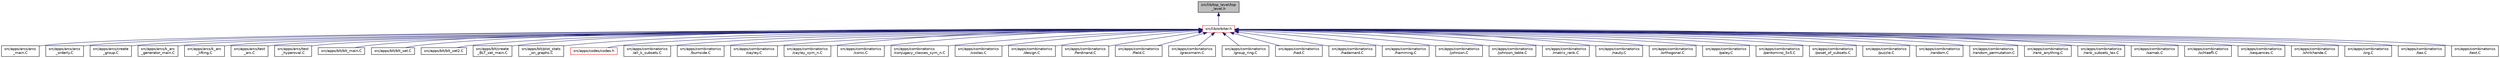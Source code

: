 digraph "src/lib/top_level/top_level.h"
{
  edge [fontname="Helvetica",fontsize="10",labelfontname="Helvetica",labelfontsize="10"];
  node [fontname="Helvetica",fontsize="10",shape=record];
  Node6 [label="src/lib/top_level/top\l_level.h",height=0.2,width=0.4,color="black", fillcolor="grey75", style="filled", fontcolor="black"];
  Node6 -> Node7 [dir="back",color="midnightblue",fontsize="10",style="solid",fontname="Helvetica"];
  Node7 [label="src/lib/orbiter.h",height=0.2,width=0.4,color="red", fillcolor="white", style="filled",URL="$da/d3b/orbiter_8h.html"];
  Node7 -> Node8 [dir="back",color="midnightblue",fontsize="10",style="solid",fontname="Helvetica"];
  Node8 [label="src/apps/arcs/arcs\l_main.C",height=0.2,width=0.4,color="black", fillcolor="white", style="filled",URL="$d7/dd5/arcs__main_8_c.html"];
  Node7 -> Node9 [dir="back",color="midnightblue",fontsize="10",style="solid",fontname="Helvetica"];
  Node9 [label="src/apps/arcs/arcs\l_orderly.C",height=0.2,width=0.4,color="black", fillcolor="white", style="filled",URL="$d5/d9e/arcs__orderly_8_c.html"];
  Node7 -> Node10 [dir="back",color="midnightblue",fontsize="10",style="solid",fontname="Helvetica"];
  Node10 [label="src/apps/arcs/create\l_group.C",height=0.2,width=0.4,color="black", fillcolor="white", style="filled",URL="$d1/d9e/create__group_8_c.html"];
  Node7 -> Node11 [dir="back",color="midnightblue",fontsize="10",style="solid",fontname="Helvetica"];
  Node11 [label="src/apps/arcs/k_arc\l_generator_main.C",height=0.2,width=0.4,color="black", fillcolor="white", style="filled",URL="$d6/d01/k__arc__generator__main_8_c.html"];
  Node7 -> Node12 [dir="back",color="midnightblue",fontsize="10",style="solid",fontname="Helvetica"];
  Node12 [label="src/apps/arcs/k_arc\l_lifting.C",height=0.2,width=0.4,color="black", fillcolor="white", style="filled",URL="$d2/dd6/k__arc__lifting_8_c.html"];
  Node7 -> Node13 [dir="back",color="midnightblue",fontsize="10",style="solid",fontname="Helvetica"];
  Node13 [label="src/apps/arcs/test\l_arc.C",height=0.2,width=0.4,color="black", fillcolor="white", style="filled",URL="$dd/d36/test__arc_8_c.html"];
  Node7 -> Node14 [dir="back",color="midnightblue",fontsize="10",style="solid",fontname="Helvetica"];
  Node14 [label="src/apps/arcs/test\l_hyperoval.C",height=0.2,width=0.4,color="black", fillcolor="white", style="filled",URL="$db/d67/test__hyperoval_8_c.html"];
  Node7 -> Node15 [dir="back",color="midnightblue",fontsize="10",style="solid",fontname="Helvetica"];
  Node15 [label="src/apps/blt/blt_main.C",height=0.2,width=0.4,color="black", fillcolor="white", style="filled",URL="$d1/d5e/blt__main_8_c.html"];
  Node7 -> Node16 [dir="back",color="midnightblue",fontsize="10",style="solid",fontname="Helvetica"];
  Node16 [label="src/apps/blt/blt_set.C",height=0.2,width=0.4,color="black", fillcolor="white", style="filled",URL="$d9/d10/blt__set_8_c.html"];
  Node7 -> Node17 [dir="back",color="midnightblue",fontsize="10",style="solid",fontname="Helvetica"];
  Node17 [label="src/apps/blt/blt_set2.C",height=0.2,width=0.4,color="black", fillcolor="white", style="filled",URL="$d1/d45/blt__set2_8_c.html"];
  Node7 -> Node18 [dir="back",color="midnightblue",fontsize="10",style="solid",fontname="Helvetica"];
  Node18 [label="src/apps/blt/create\l_BLT_set_main.C",height=0.2,width=0.4,color="black", fillcolor="white", style="filled",URL="$d7/d1c/create___b_l_t__set__main_8_c.html"];
  Node7 -> Node19 [dir="back",color="midnightblue",fontsize="10",style="solid",fontname="Helvetica"];
  Node19 [label="src/apps/blt/plot_stats\l_on_graphs.C",height=0.2,width=0.4,color="black", fillcolor="white", style="filled",URL="$d6/d80/plot__stats__on__graphs_8_c.html"];
  Node7 -> Node20 [dir="back",color="midnightblue",fontsize="10",style="solid",fontname="Helvetica"];
  Node20 [label="src/apps/codes/codes.h",height=0.2,width=0.4,color="red", fillcolor="white", style="filled",URL="$d2/d11/codes_8h.html"];
  Node7 -> Node23 [dir="back",color="midnightblue",fontsize="10",style="solid",fontname="Helvetica"];
  Node23 [label="src/apps/combinatorics\l/all_k_subsets.C",height=0.2,width=0.4,color="black", fillcolor="white", style="filled",URL="$df/d31/all__k__subsets_8_c.html"];
  Node7 -> Node24 [dir="back",color="midnightblue",fontsize="10",style="solid",fontname="Helvetica"];
  Node24 [label="src/apps/combinatorics\l/burnside.C",height=0.2,width=0.4,color="black", fillcolor="white", style="filled",URL="$da/da3/burnside_8_c.html"];
  Node7 -> Node25 [dir="back",color="midnightblue",fontsize="10",style="solid",fontname="Helvetica"];
  Node25 [label="src/apps/combinatorics\l/cayley.C",height=0.2,width=0.4,color="black", fillcolor="white", style="filled",URL="$da/d82/cayley_8_c.html"];
  Node7 -> Node26 [dir="back",color="midnightblue",fontsize="10",style="solid",fontname="Helvetica"];
  Node26 [label="src/apps/combinatorics\l/cayley_sym_n.C",height=0.2,width=0.4,color="black", fillcolor="white", style="filled",URL="$d9/df3/cayley__sym__n_8_c.html"];
  Node7 -> Node27 [dir="back",color="midnightblue",fontsize="10",style="solid",fontname="Helvetica"];
  Node27 [label="src/apps/combinatorics\l/conic.C",height=0.2,width=0.4,color="black", fillcolor="white", style="filled",URL="$d4/de8/conic_8_c.html"];
  Node7 -> Node28 [dir="back",color="midnightblue",fontsize="10",style="solid",fontname="Helvetica"];
  Node28 [label="src/apps/combinatorics\l/conjugacy_classes_sym_n.C",height=0.2,width=0.4,color="black", fillcolor="white", style="filled",URL="$d7/de5/conjugacy__classes__sym__n_8_c.html"];
  Node7 -> Node29 [dir="back",color="midnightblue",fontsize="10",style="solid",fontname="Helvetica"];
  Node29 [label="src/apps/combinatorics\l/costas.C",height=0.2,width=0.4,color="black", fillcolor="white", style="filled",URL="$d6/d90/costas_8_c.html"];
  Node7 -> Node30 [dir="back",color="midnightblue",fontsize="10",style="solid",fontname="Helvetica"];
  Node30 [label="src/apps/combinatorics\l/design.C",height=0.2,width=0.4,color="black", fillcolor="white", style="filled",URL="$d9/dc2/apps_2combinatorics_2design_8_c.html"];
  Node7 -> Node31 [dir="back",color="midnightblue",fontsize="10",style="solid",fontname="Helvetica"];
  Node31 [label="src/apps/combinatorics\l/ferdinand.C",height=0.2,width=0.4,color="black", fillcolor="white", style="filled",URL="$da/df3/ferdinand_8_c.html"];
  Node7 -> Node32 [dir="back",color="midnightblue",fontsize="10",style="solid",fontname="Helvetica"];
  Node32 [label="src/apps/combinatorics\l/field.C",height=0.2,width=0.4,color="black", fillcolor="white", style="filled",URL="$da/d6d/field_8_c.html"];
  Node7 -> Node33 [dir="back",color="midnightblue",fontsize="10",style="solid",fontname="Helvetica"];
  Node33 [label="src/apps/combinatorics\l/grassmann.C",height=0.2,width=0.4,color="black", fillcolor="white", style="filled",URL="$dd/d33/apps_2combinatorics_2grassmann_8_c.html"];
  Node7 -> Node34 [dir="back",color="midnightblue",fontsize="10",style="solid",fontname="Helvetica"];
  Node34 [label="src/apps/combinatorics\l/group_ring.C",height=0.2,width=0.4,color="black", fillcolor="white", style="filled",URL="$d0/d87/group__ring_8_c.html"];
  Node7 -> Node35 [dir="back",color="midnightblue",fontsize="10",style="solid",fontname="Helvetica"];
  Node35 [label="src/apps/combinatorics\l/had.C",height=0.2,width=0.4,color="black", fillcolor="white", style="filled",URL="$d0/d4d/had_8_c.html"];
  Node7 -> Node36 [dir="back",color="midnightblue",fontsize="10",style="solid",fontname="Helvetica"];
  Node36 [label="src/apps/combinatorics\l/hadamard.C",height=0.2,width=0.4,color="black", fillcolor="white", style="filled",URL="$dd/d1d/hadamard_8_c.html"];
  Node7 -> Node37 [dir="back",color="midnightblue",fontsize="10",style="solid",fontname="Helvetica"];
  Node37 [label="src/apps/combinatorics\l/hamming.C",height=0.2,width=0.4,color="black", fillcolor="white", style="filled",URL="$de/d10/hamming_8_c.html"];
  Node7 -> Node38 [dir="back",color="midnightblue",fontsize="10",style="solid",fontname="Helvetica"];
  Node38 [label="src/apps/combinatorics\l/johnson.C",height=0.2,width=0.4,color="black", fillcolor="white", style="filled",URL="$dd/df4/johnson_8_c.html"];
  Node7 -> Node39 [dir="back",color="midnightblue",fontsize="10",style="solid",fontname="Helvetica"];
  Node39 [label="src/apps/combinatorics\l/johnson_table.C",height=0.2,width=0.4,color="black", fillcolor="white", style="filled",URL="$d4/d42/johnson__table_8_c.html"];
  Node7 -> Node40 [dir="back",color="midnightblue",fontsize="10",style="solid",fontname="Helvetica"];
  Node40 [label="src/apps/combinatorics\l/matrix_rank.C",height=0.2,width=0.4,color="black", fillcolor="white", style="filled",URL="$d8/dc9/matrix__rank_8_c.html"];
  Node7 -> Node41 [dir="back",color="midnightblue",fontsize="10",style="solid",fontname="Helvetica"];
  Node41 [label="src/apps/combinatorics\l/nauty.C",height=0.2,width=0.4,color="black", fillcolor="white", style="filled",URL="$df/d70/apps_2combinatorics_2nauty_8_c.html"];
  Node7 -> Node42 [dir="back",color="midnightblue",fontsize="10",style="solid",fontname="Helvetica"];
  Node42 [label="src/apps/combinatorics\l/orthogonal.C",height=0.2,width=0.4,color="black", fillcolor="white", style="filled",URL="$d1/d15/apps_2combinatorics_2orthogonal_8_c.html"];
  Node7 -> Node43 [dir="back",color="midnightblue",fontsize="10",style="solid",fontname="Helvetica"];
  Node43 [label="src/apps/combinatorics\l/paley.C",height=0.2,width=0.4,color="black", fillcolor="white", style="filled",URL="$d8/dae/paley_8_c.html"];
  Node7 -> Node44 [dir="back",color="midnightblue",fontsize="10",style="solid",fontname="Helvetica"];
  Node44 [label="src/apps/combinatorics\l/pentomino_5x5.C",height=0.2,width=0.4,color="black", fillcolor="white", style="filled",URL="$dc/d77/pentomino__5x5_8_c.html"];
  Node7 -> Node45 [dir="back",color="midnightblue",fontsize="10",style="solid",fontname="Helvetica"];
  Node45 [label="src/apps/combinatorics\l/poset_of_subsets.C",height=0.2,width=0.4,color="black", fillcolor="white", style="filled",URL="$da/d78/poset__of__subsets_8_c.html"];
  Node7 -> Node46 [dir="back",color="midnightblue",fontsize="10",style="solid",fontname="Helvetica"];
  Node46 [label="src/apps/combinatorics\l/puzzle.C",height=0.2,width=0.4,color="black", fillcolor="white", style="filled",URL="$d6/d12/puzzle_8_c.html"];
  Node7 -> Node47 [dir="back",color="midnightblue",fontsize="10",style="solid",fontname="Helvetica"];
  Node47 [label="src/apps/combinatorics\l/random.C",height=0.2,width=0.4,color="black", fillcolor="white", style="filled",URL="$d9/d1c/random_8_c.html"];
  Node7 -> Node48 [dir="back",color="midnightblue",fontsize="10",style="solid",fontname="Helvetica"];
  Node48 [label="src/apps/combinatorics\l/random_permutation.C",height=0.2,width=0.4,color="black", fillcolor="white", style="filled",URL="$df/dfe/random__permutation_8_c.html"];
  Node7 -> Node49 [dir="back",color="midnightblue",fontsize="10",style="solid",fontname="Helvetica"];
  Node49 [label="src/apps/combinatorics\l/rank_anything.C",height=0.2,width=0.4,color="black", fillcolor="white", style="filled",URL="$df/d47/rank__anything_8_c.html"];
  Node7 -> Node50 [dir="back",color="midnightblue",fontsize="10",style="solid",fontname="Helvetica"];
  Node50 [label="src/apps/combinatorics\l/rank_subsets_lex.C",height=0.2,width=0.4,color="black", fillcolor="white", style="filled",URL="$dc/d91/rank__subsets__lex_8_c.html"];
  Node7 -> Node51 [dir="back",color="midnightblue",fontsize="10",style="solid",fontname="Helvetica"];
  Node51 [label="src/apps/combinatorics\l/sarnak.C",height=0.2,width=0.4,color="black", fillcolor="white", style="filled",URL="$dd/d24/sarnak_8_c.html"];
  Node7 -> Node52 [dir="back",color="midnightblue",fontsize="10",style="solid",fontname="Helvetica"];
  Node52 [label="src/apps/combinatorics\l/schlaefli.C",height=0.2,width=0.4,color="black", fillcolor="white", style="filled",URL="$dc/d9d/schlaefli_8_c.html"];
  Node7 -> Node53 [dir="back",color="midnightblue",fontsize="10",style="solid",fontname="Helvetica"];
  Node53 [label="src/apps/combinatorics\l/sequences.C",height=0.2,width=0.4,color="black", fillcolor="white", style="filled",URL="$d0/df9/sequences_8_c.html"];
  Node7 -> Node54 [dir="back",color="midnightblue",fontsize="10",style="solid",fontname="Helvetica"];
  Node54 [label="src/apps/combinatorics\l/shrikhande.C",height=0.2,width=0.4,color="black", fillcolor="white", style="filled",URL="$d0/d7a/shrikhande_8_c.html"];
  Node7 -> Node55 [dir="back",color="midnightblue",fontsize="10",style="solid",fontname="Helvetica"];
  Node55 [label="src/apps/combinatorics\l/srg.C",height=0.2,width=0.4,color="black", fillcolor="white", style="filled",URL="$d4/db8/srg_8_c.html"];
  Node7 -> Node56 [dir="back",color="midnightblue",fontsize="10",style="solid",fontname="Helvetica"];
  Node56 [label="src/apps/combinatorics\l/tao.C",height=0.2,width=0.4,color="black", fillcolor="white", style="filled",URL="$d7/db9/tao_8_c.html"];
  Node7 -> Node57 [dir="back",color="midnightblue",fontsize="10",style="solid",fontname="Helvetica"];
  Node57 [label="src/apps/combinatorics\l/test.C",height=0.2,width=0.4,color="black", fillcolor="white", style="filled",URL="$d5/d3f/test_8_c.html"];
}
